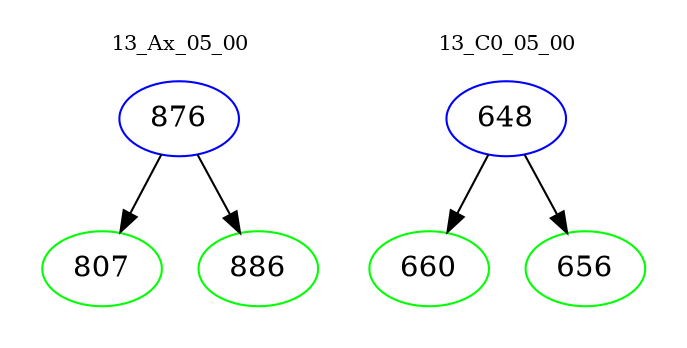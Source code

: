 digraph{
subgraph cluster_0 {
color = white
label = "13_Ax_05_00";
fontsize=10;
T0_876 [label="876", color="blue"]
T0_876 -> T0_807 [color="black"]
T0_807 [label="807", color="green"]
T0_876 -> T0_886 [color="black"]
T0_886 [label="886", color="green"]
}
subgraph cluster_1 {
color = white
label = "13_C0_05_00";
fontsize=10;
T1_648 [label="648", color="blue"]
T1_648 -> T1_660 [color="black"]
T1_660 [label="660", color="green"]
T1_648 -> T1_656 [color="black"]
T1_656 [label="656", color="green"]
}
}
